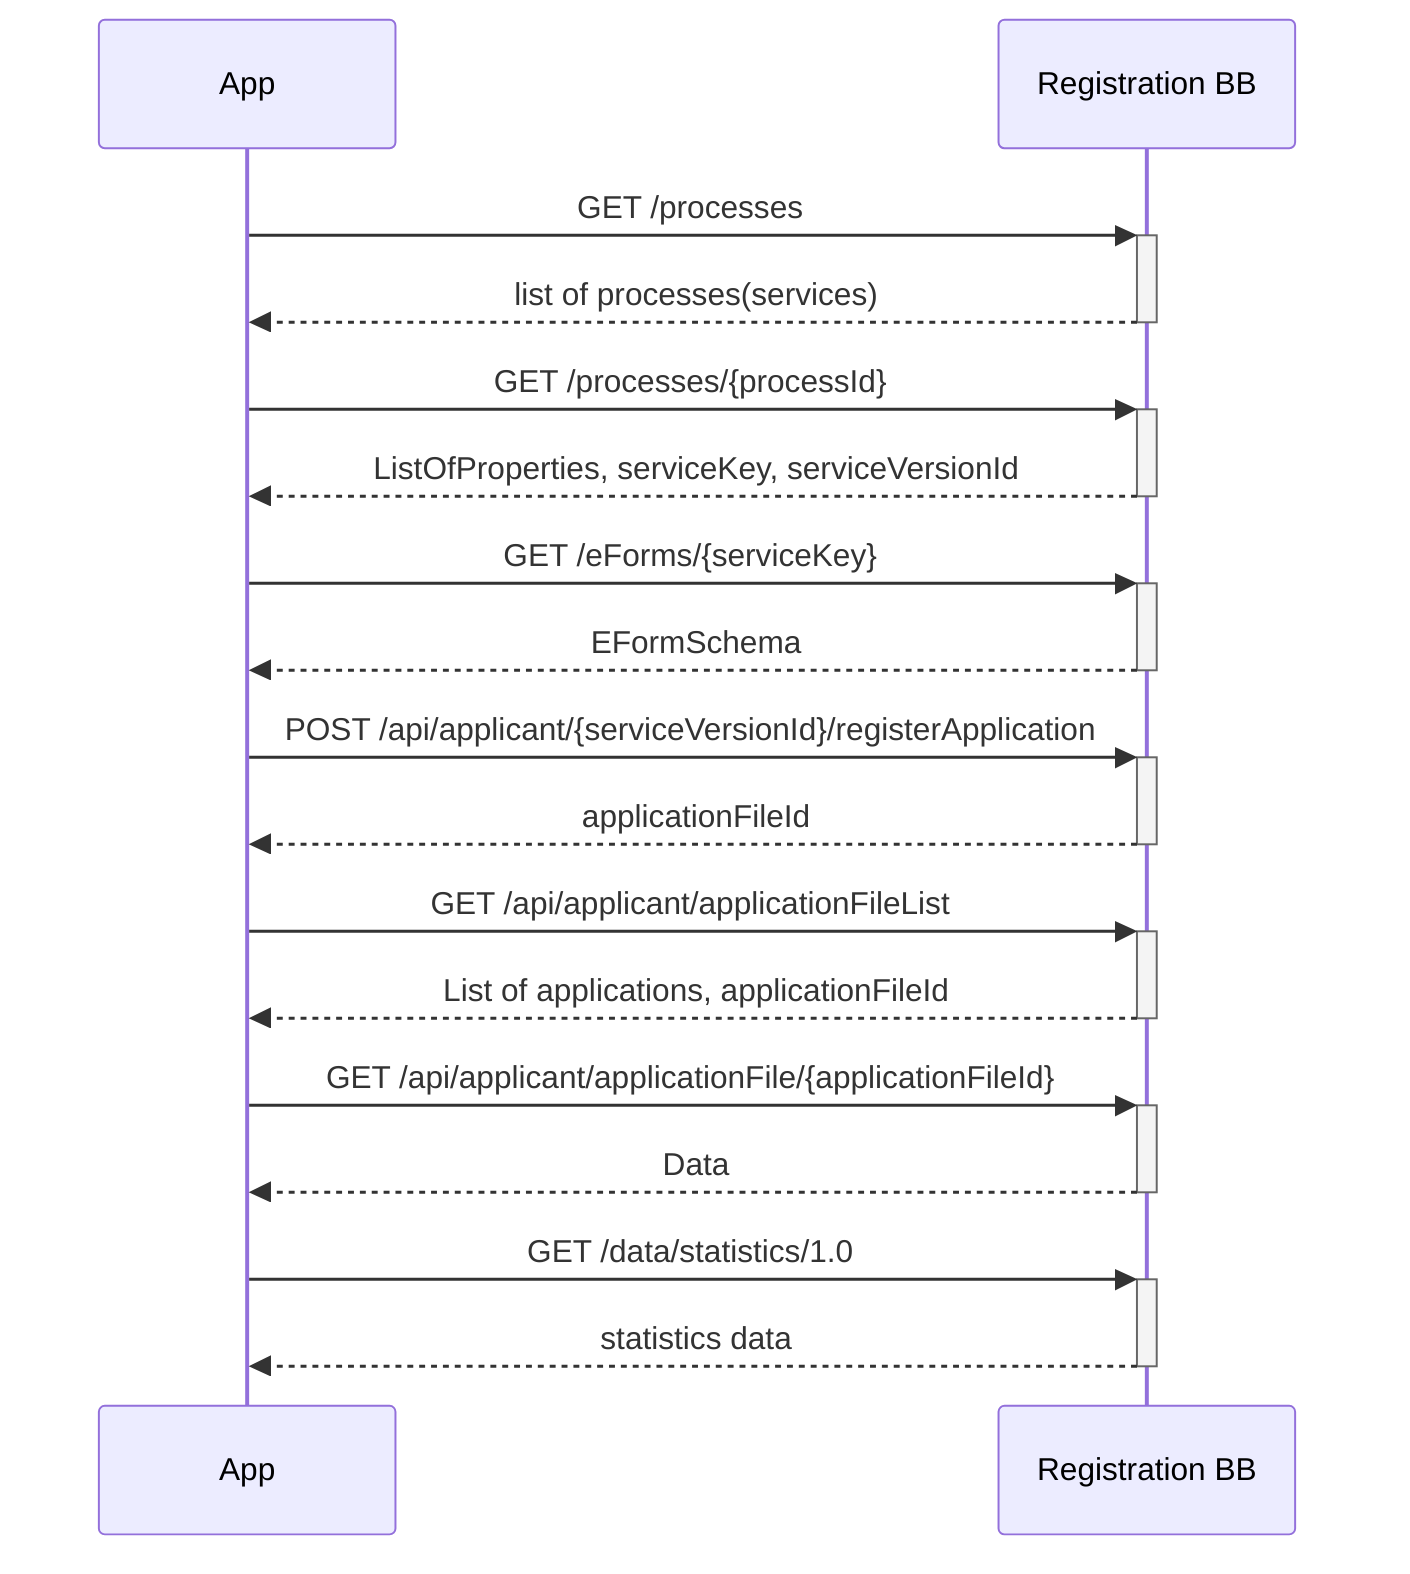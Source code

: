 sequenceDiagram
    App->>+Registration BB: GET /processes
    Registration BB-->>-App: list of processes(services)
    
    App->>+Registration BB: GET /processes/{processId}
    Registration BB-->>-App: ListOfProperties, serviceKey, serviceVersionId

    App->>+Registration BB: GET /eForms/{serviceKey}
    Registration BB-->>-App: EFormSchema


    App->>+Registration BB: POST /api/applicant/{serviceVersionId}/registerApplication
    Registration BB-->>-App: applicationFileId

    App->>+Registration BB: GET /api/applicant/applicationFileList
    Registration BB-->>-App: List of applications, applicationFileId

    App->>+Registration BB: GET /api/applicant/applicationFile/{applicationFileId}
    Registration BB-->>-App: Data 

    App->>+Registration BB: GET /data/statistics/1.0
    Registration BB-->>-App: statistics data